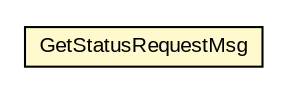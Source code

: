 #!/usr/local/bin/dot
#
# Class diagram 
# Generated by UMLGraph version R5_6-24-gf6e263 (http://www.umlgraph.org/)
#

digraph G {
	edge [fontname="arial",fontsize=10,labelfontname="arial",labelfontsize=10];
	node [fontname="arial",fontsize=10,shape=plaintext];
	nodesep=0.25;
	ranksep=0.5;
	// org.miloss.fgsms.services.interfaces.status.GetStatusRequestMsg
	c649633 [label=<<table title="org.miloss.fgsms.services.interfaces.status.GetStatusRequestMsg" border="0" cellborder="1" cellspacing="0" cellpadding="2" port="p" bgcolor="lemonChiffon" href="./GetStatusRequestMsg.html">
		<tr><td><table border="0" cellspacing="0" cellpadding="1">
<tr><td align="center" balign="center"> GetStatusRequestMsg </td></tr>
		</table></td></tr>
		</table>>, URL="./GetStatusRequestMsg.html", fontname="arial", fontcolor="black", fontsize=10.0];
}

